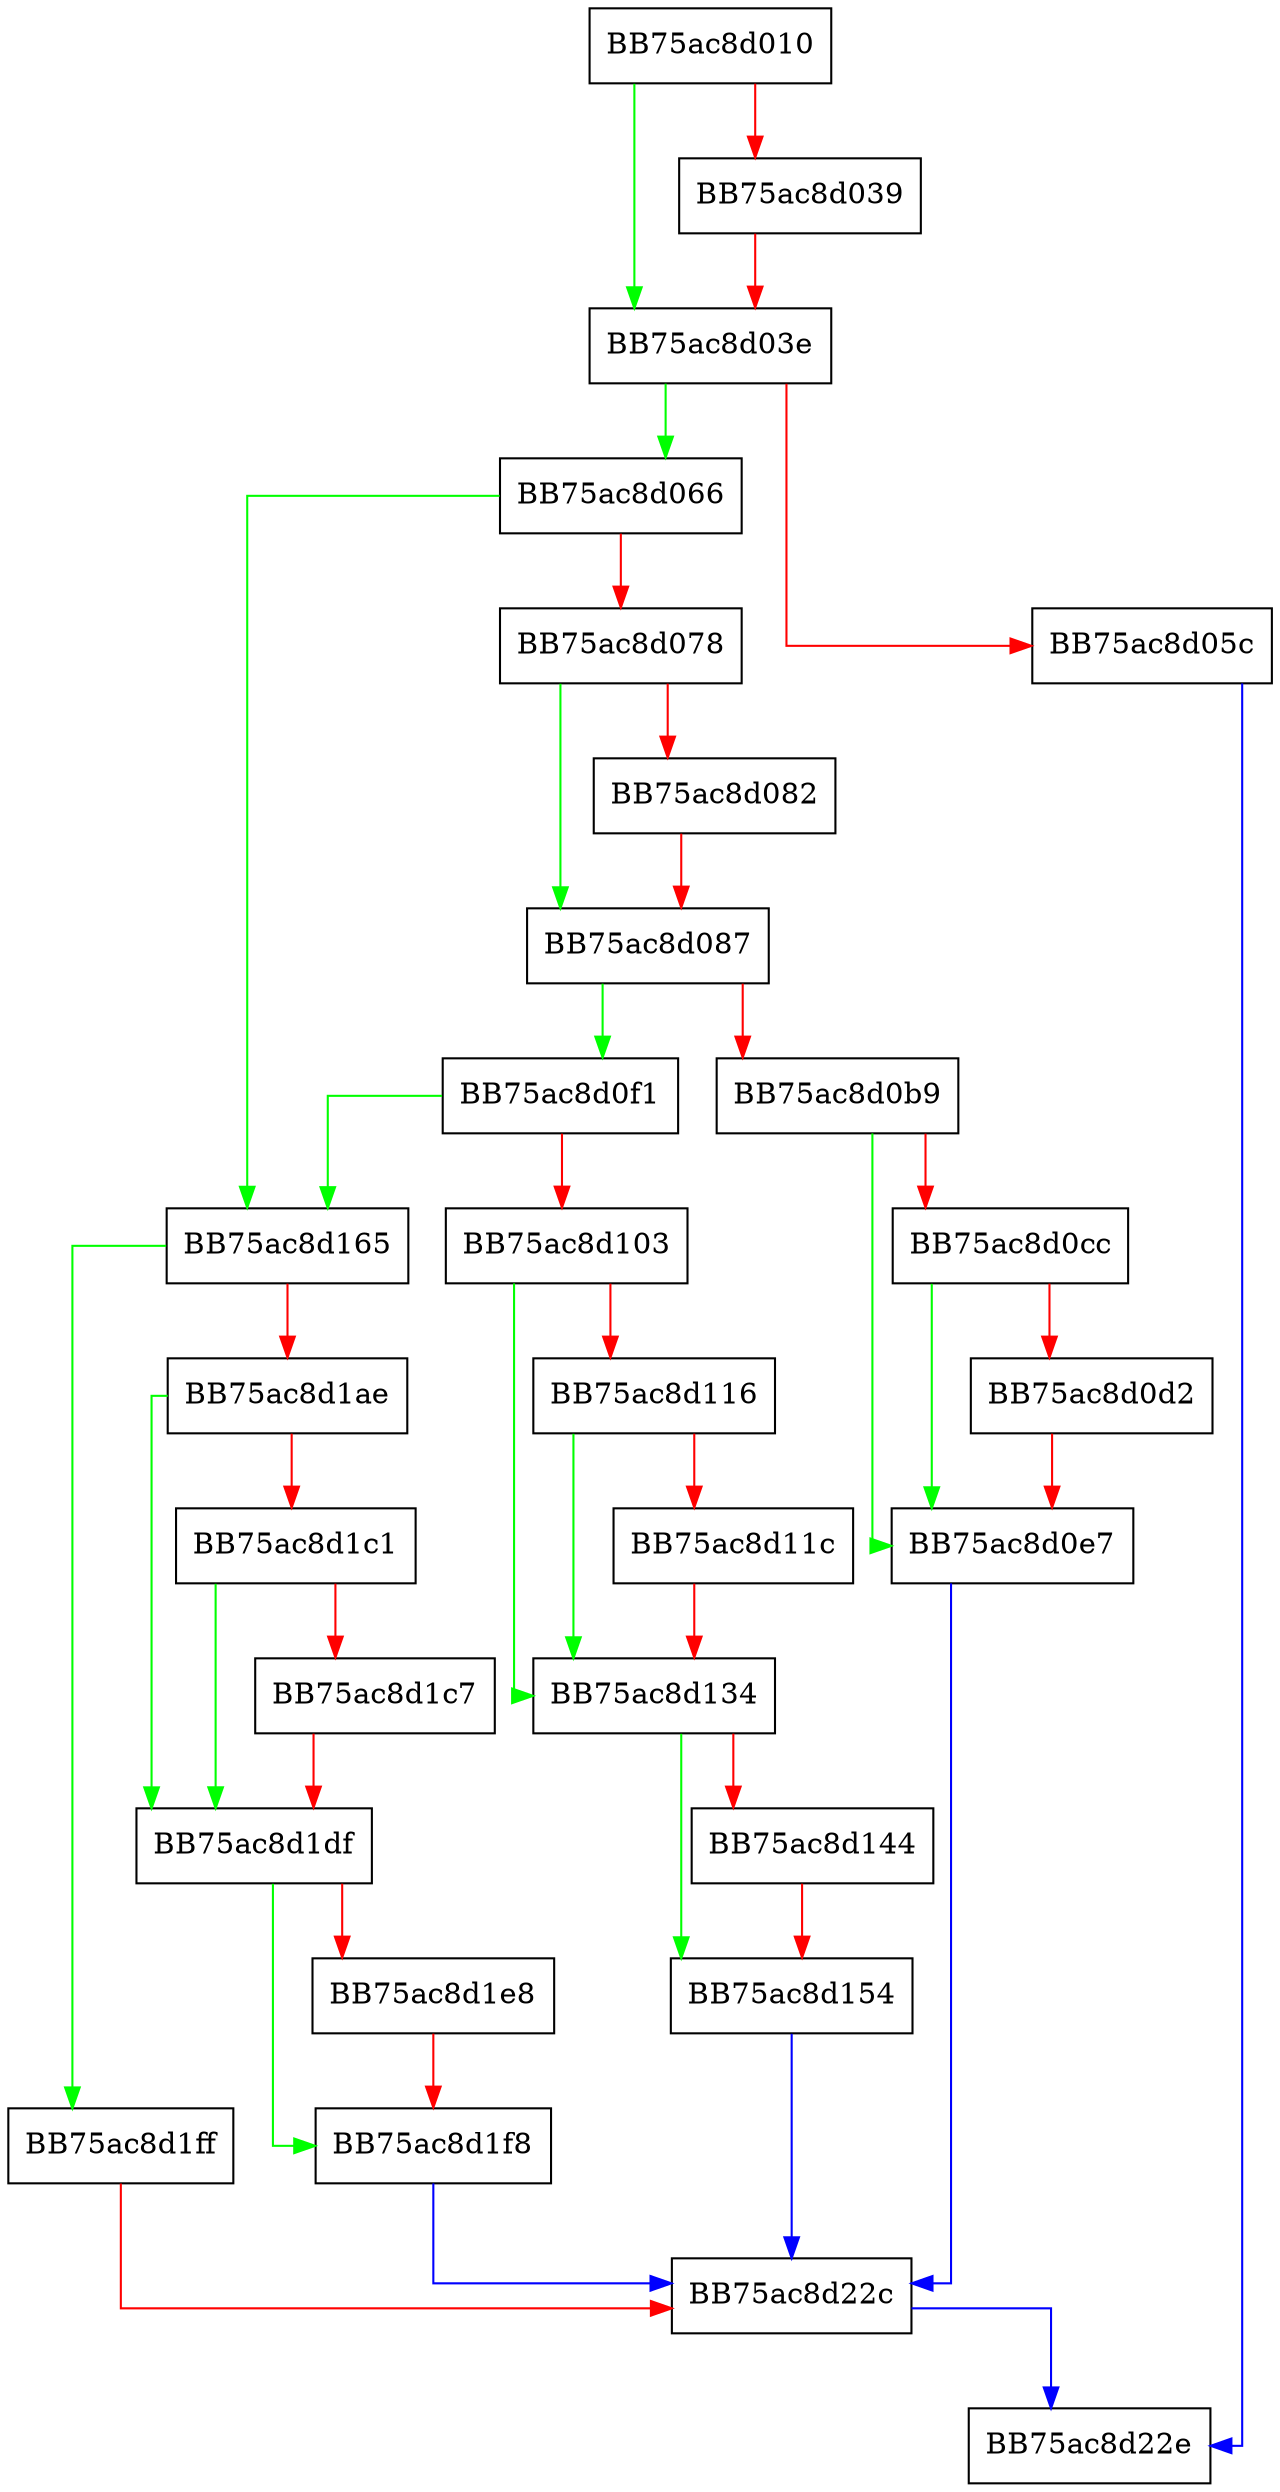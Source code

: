 digraph CreateQuarantineEntry {
  node [shape="box"];
  graph [splines=ortho];
  BB75ac8d010 -> BB75ac8d03e [color="green"];
  BB75ac8d010 -> BB75ac8d039 [color="red"];
  BB75ac8d039 -> BB75ac8d03e [color="red"];
  BB75ac8d03e -> BB75ac8d066 [color="green"];
  BB75ac8d03e -> BB75ac8d05c [color="red"];
  BB75ac8d05c -> BB75ac8d22e [color="blue"];
  BB75ac8d066 -> BB75ac8d165 [color="green"];
  BB75ac8d066 -> BB75ac8d078 [color="red"];
  BB75ac8d078 -> BB75ac8d087 [color="green"];
  BB75ac8d078 -> BB75ac8d082 [color="red"];
  BB75ac8d082 -> BB75ac8d087 [color="red"];
  BB75ac8d087 -> BB75ac8d0f1 [color="green"];
  BB75ac8d087 -> BB75ac8d0b9 [color="red"];
  BB75ac8d0b9 -> BB75ac8d0e7 [color="green"];
  BB75ac8d0b9 -> BB75ac8d0cc [color="red"];
  BB75ac8d0cc -> BB75ac8d0e7 [color="green"];
  BB75ac8d0cc -> BB75ac8d0d2 [color="red"];
  BB75ac8d0d2 -> BB75ac8d0e7 [color="red"];
  BB75ac8d0e7 -> BB75ac8d22c [color="blue"];
  BB75ac8d0f1 -> BB75ac8d165 [color="green"];
  BB75ac8d0f1 -> BB75ac8d103 [color="red"];
  BB75ac8d103 -> BB75ac8d134 [color="green"];
  BB75ac8d103 -> BB75ac8d116 [color="red"];
  BB75ac8d116 -> BB75ac8d134 [color="green"];
  BB75ac8d116 -> BB75ac8d11c [color="red"];
  BB75ac8d11c -> BB75ac8d134 [color="red"];
  BB75ac8d134 -> BB75ac8d154 [color="green"];
  BB75ac8d134 -> BB75ac8d144 [color="red"];
  BB75ac8d144 -> BB75ac8d154 [color="red"];
  BB75ac8d154 -> BB75ac8d22c [color="blue"];
  BB75ac8d165 -> BB75ac8d1ff [color="green"];
  BB75ac8d165 -> BB75ac8d1ae [color="red"];
  BB75ac8d1ae -> BB75ac8d1df [color="green"];
  BB75ac8d1ae -> BB75ac8d1c1 [color="red"];
  BB75ac8d1c1 -> BB75ac8d1df [color="green"];
  BB75ac8d1c1 -> BB75ac8d1c7 [color="red"];
  BB75ac8d1c7 -> BB75ac8d1df [color="red"];
  BB75ac8d1df -> BB75ac8d1f8 [color="green"];
  BB75ac8d1df -> BB75ac8d1e8 [color="red"];
  BB75ac8d1e8 -> BB75ac8d1f8 [color="red"];
  BB75ac8d1f8 -> BB75ac8d22c [color="blue"];
  BB75ac8d1ff -> BB75ac8d22c [color="red"];
  BB75ac8d22c -> BB75ac8d22e [color="blue"];
}